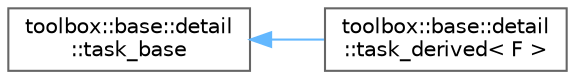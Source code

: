 digraph "Graphical Class Hierarchy"
{
 // LATEX_PDF_SIZE
  bgcolor="transparent";
  edge [fontname=Helvetica,fontsize=10,labelfontname=Helvetica,labelfontsize=10];
  node [fontname=Helvetica,fontsize=10,shape=box,height=0.2,width=0.4];
  rankdir="LR";
  Node0 [id="Node000000",label="toolbox::base::detail\l::task_base",height=0.2,width=0.4,color="grey40", fillcolor="white", style="filled",URL="$structtoolbox_1_1base_1_1detail_1_1task__base.html",tooltip=" "];
  Node0 -> Node1 [id="edge24_Node000000_Node000001",dir="back",color="steelblue1",style="solid",tooltip=" "];
  Node1 [id="Node000001",label="toolbox::base::detail\l::task_derived\< F \>",height=0.2,width=0.4,color="grey40", fillcolor="white", style="filled",URL="$structtoolbox_1_1base_1_1detail_1_1task__derived.html",tooltip=" "];
}
